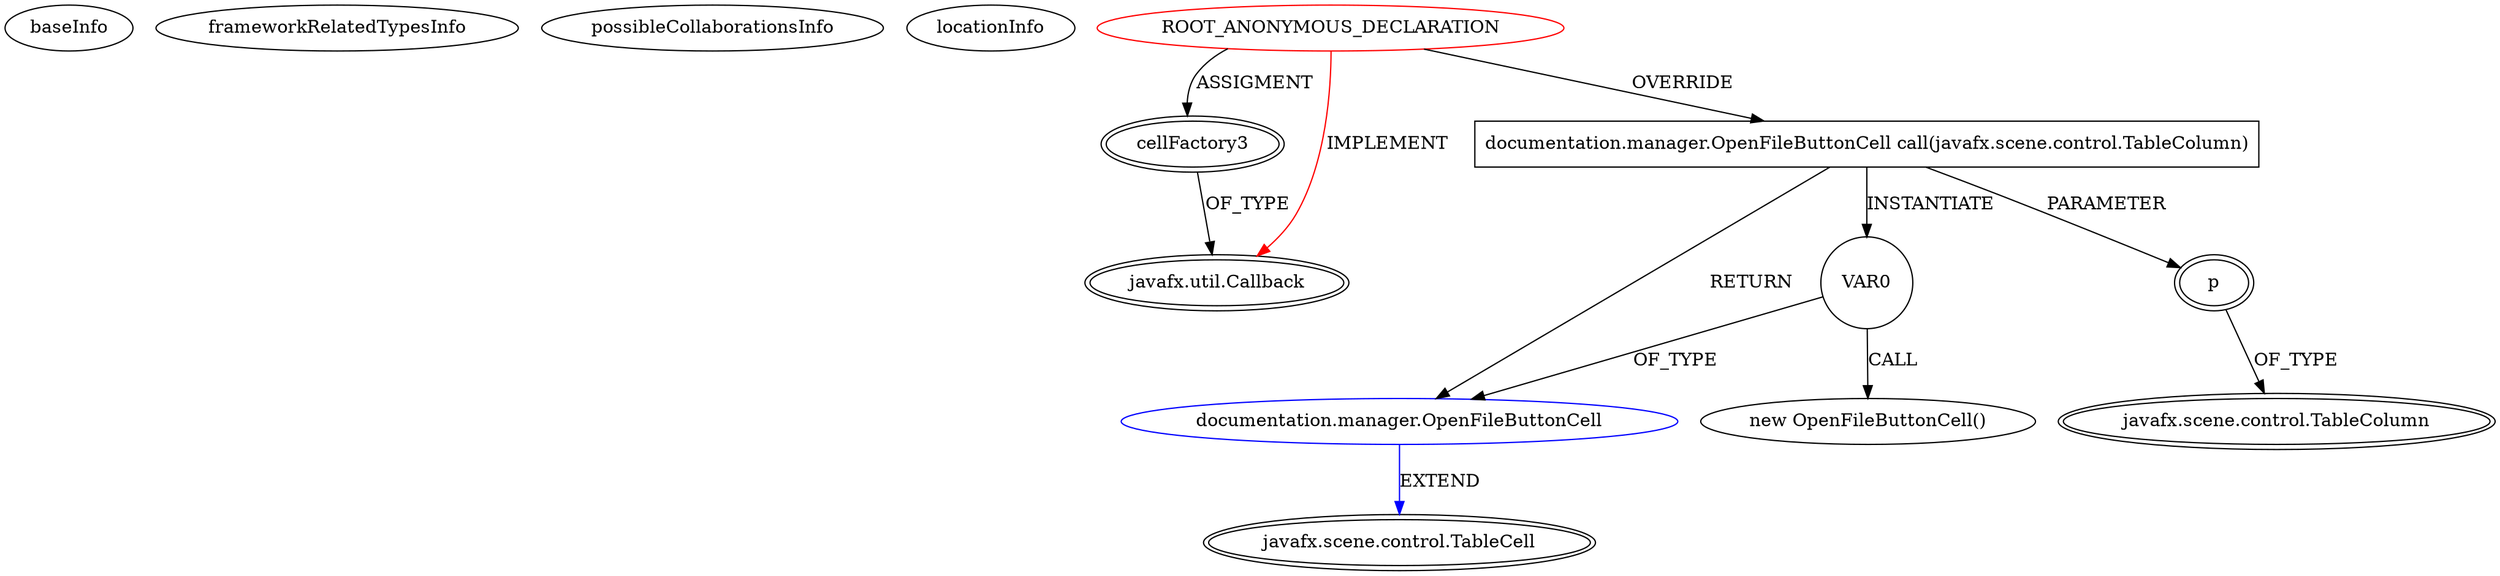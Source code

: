 digraph {
baseInfo[graphId=3245,category="extension_graph",isAnonymous=true,possibleRelation=true]
frameworkRelatedTypesInfo[0="javafx.util.Callback"]
possibleCollaborationsInfo[0="3245~OVERRIDING_METHOD_DECLARATION-INSTANTIATION-OVERRIDING_METHOD_DECLARATION-RETURN_TYPE-~javafx.util.Callback ~javafx.scene.control.TableCell ~true~false"]
locationInfo[projectName="jalbertcruz-Documentation-manager",filePath="/jalbertcruz-Documentation-manager/Documentation-manager-master/src/documentation/manager/DocumentationManager.java",contextSignature="void mkTable()",graphId="3245"]
0[label="ROOT_ANONYMOUS_DECLARATION",vertexType="ROOT_ANONYMOUS_DECLARATION",isFrameworkType=false,color=red]
1[label="javafx.util.Callback",vertexType="FRAMEWORK_INTERFACE_TYPE",isFrameworkType=true,peripheries=2]
2[label="cellFactory3",vertexType="OUTSIDE_VARIABLE_EXPRESION",isFrameworkType=true,peripheries=2]
4[label="documentation.manager.OpenFileButtonCell call(javafx.scene.control.TableColumn)",vertexType="OVERRIDING_METHOD_DECLARATION",isFrameworkType=false,shape=box]
5[label="documentation.manager.OpenFileButtonCell",vertexType="REFERENCE_CLIENT_CLASS_DECLARATION",isFrameworkType=false,color=blue]
6[label="javafx.scene.control.TableCell",vertexType="FRAMEWORK_CLASS_TYPE",isFrameworkType=true,peripheries=2]
7[label="p",vertexType="PARAMETER_DECLARATION",isFrameworkType=true,peripheries=2]
8[label="javafx.scene.control.TableColumn",vertexType="FRAMEWORK_CLASS_TYPE",isFrameworkType=true,peripheries=2]
10[label="VAR0",vertexType="VARIABLE_EXPRESION",isFrameworkType=false,shape=circle]
9[label="new OpenFileButtonCell()",vertexType="CONSTRUCTOR_CALL",isFrameworkType=false]
0->1[label="IMPLEMENT",color=red]
0->2[label="ASSIGMENT"]
2->1[label="OF_TYPE"]
0->4[label="OVERRIDE"]
5->6[label="EXTEND",color=blue]
4->5[label="RETURN"]
7->8[label="OF_TYPE"]
4->7[label="PARAMETER"]
4->10[label="INSTANTIATE"]
10->5[label="OF_TYPE"]
10->9[label="CALL"]
}

